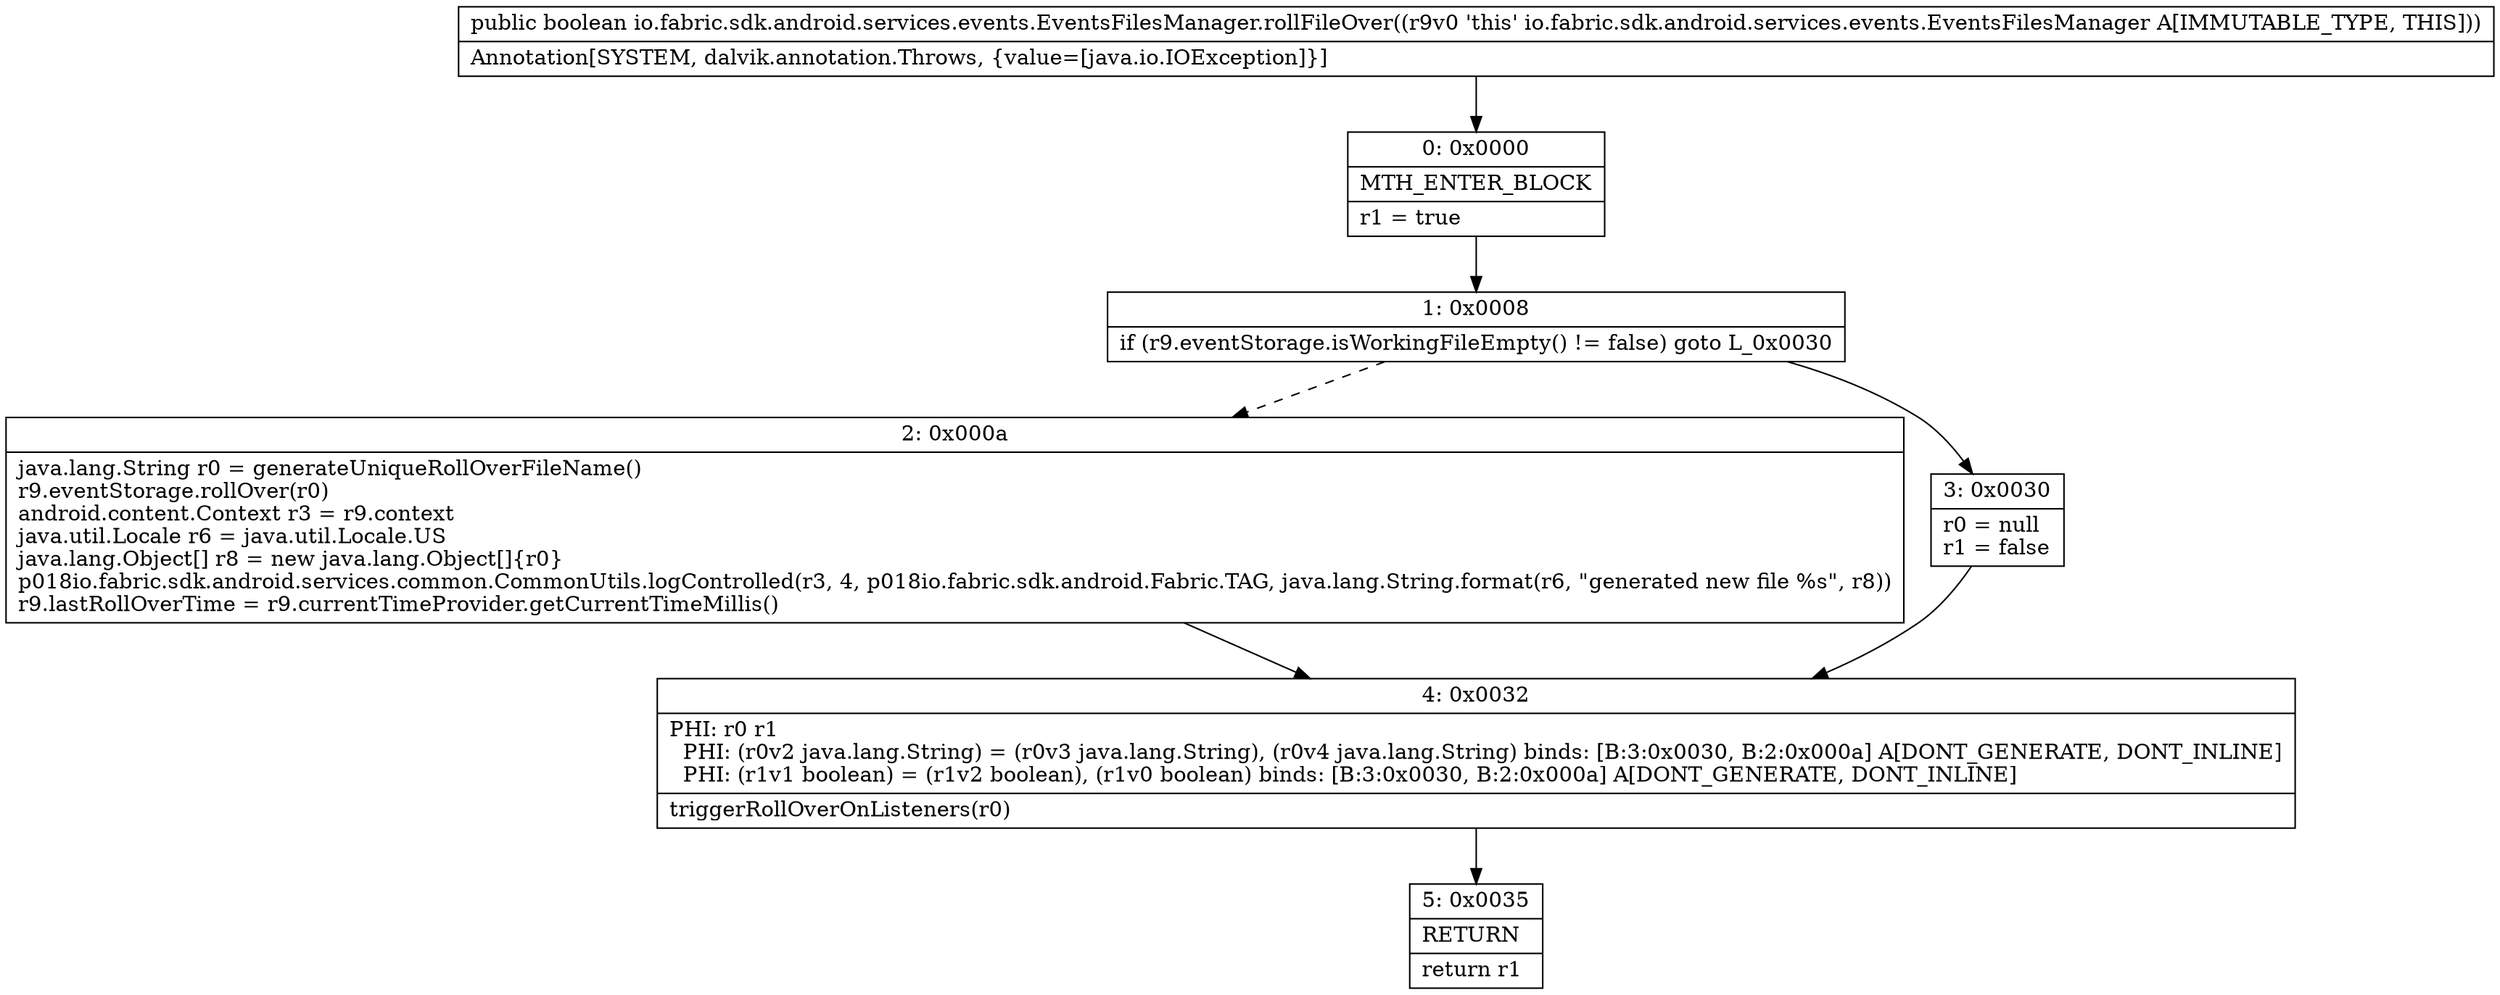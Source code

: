 digraph "CFG forio.fabric.sdk.android.services.events.EventsFilesManager.rollFileOver()Z" {
Node_0 [shape=record,label="{0\:\ 0x0000|MTH_ENTER_BLOCK\l|r1 = true\l}"];
Node_1 [shape=record,label="{1\:\ 0x0008|if (r9.eventStorage.isWorkingFileEmpty() != false) goto L_0x0030\l}"];
Node_2 [shape=record,label="{2\:\ 0x000a|java.lang.String r0 = generateUniqueRollOverFileName()\lr9.eventStorage.rollOver(r0)\landroid.content.Context r3 = r9.context\ljava.util.Locale r6 = java.util.Locale.US\ljava.lang.Object[] r8 = new java.lang.Object[]\{r0\}\lp018io.fabric.sdk.android.services.common.CommonUtils.logControlled(r3, 4, p018io.fabric.sdk.android.Fabric.TAG, java.lang.String.format(r6, \"generated new file %s\", r8))\lr9.lastRollOverTime = r9.currentTimeProvider.getCurrentTimeMillis()\l}"];
Node_3 [shape=record,label="{3\:\ 0x0030|r0 = null\lr1 = false\l}"];
Node_4 [shape=record,label="{4\:\ 0x0032|PHI: r0 r1 \l  PHI: (r0v2 java.lang.String) = (r0v3 java.lang.String), (r0v4 java.lang.String) binds: [B:3:0x0030, B:2:0x000a] A[DONT_GENERATE, DONT_INLINE]\l  PHI: (r1v1 boolean) = (r1v2 boolean), (r1v0 boolean) binds: [B:3:0x0030, B:2:0x000a] A[DONT_GENERATE, DONT_INLINE]\l|triggerRollOverOnListeners(r0)\l}"];
Node_5 [shape=record,label="{5\:\ 0x0035|RETURN\l|return r1\l}"];
MethodNode[shape=record,label="{public boolean io.fabric.sdk.android.services.events.EventsFilesManager.rollFileOver((r9v0 'this' io.fabric.sdk.android.services.events.EventsFilesManager A[IMMUTABLE_TYPE, THIS]))  | Annotation[SYSTEM, dalvik.annotation.Throws, \{value=[java.io.IOException]\}]\l}"];
MethodNode -> Node_0;
Node_0 -> Node_1;
Node_1 -> Node_2[style=dashed];
Node_1 -> Node_3;
Node_2 -> Node_4;
Node_3 -> Node_4;
Node_4 -> Node_5;
}

